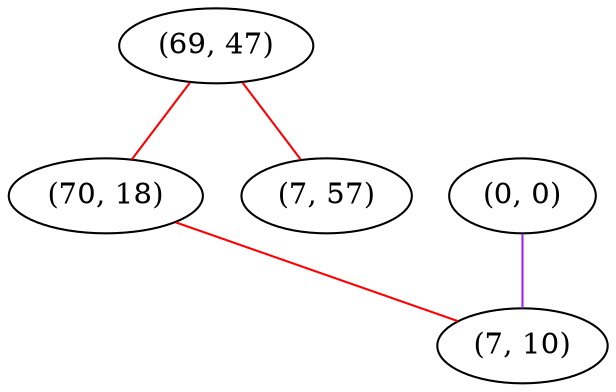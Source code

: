 graph "" {
"(69, 47)";
"(0, 0)";
"(70, 18)";
"(7, 10)";
"(7, 57)";
"(69, 47)" -- "(70, 18)"  [color=red, key=0, weight=1];
"(69, 47)" -- "(7, 57)"  [color=red, key=0, weight=1];
"(0, 0)" -- "(7, 10)"  [color=purple, key=0, weight=4];
"(70, 18)" -- "(7, 10)"  [color=red, key=0, weight=1];
}
